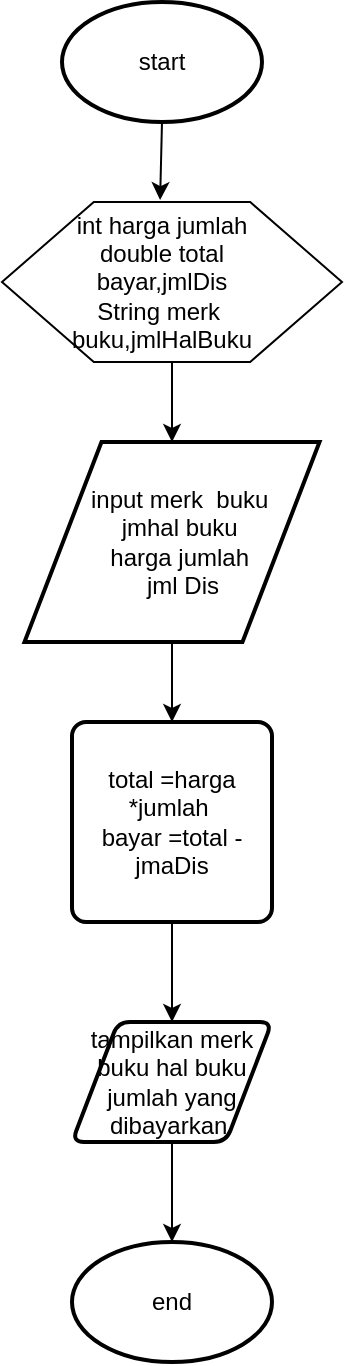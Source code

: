 <mxfile>
    <diagram name="Page-1" id="SzH5ZjHIOKlgQyfLvC_y">
        <mxGraphModel dx="832" dy="475" grid="1" gridSize="10" guides="1" tooltips="1" connect="1" arrows="1" fold="1" page="1" pageScale="1" pageWidth="850" pageHeight="1100" math="0" shadow="0">
            <root>
                <mxCell id="0"/>
                <mxCell id="1" parent="0"/>
                <mxCell id="12" style="edgeStyle=none;html=1;exitX=0.5;exitY=1;exitDx=0;exitDy=0;entryX=0.5;entryY=0;entryDx=0;entryDy=0;" edge="1" parent="1" source="TcskRT-ms2JkNAbtTxXH-2" target="TcskRT-ms2JkNAbtTxXH-3">
                    <mxGeometry relative="1" as="geometry"/>
                </mxCell>
                <mxCell id="TcskRT-ms2JkNAbtTxXH-2" value="" style="verticalLabelPosition=bottom;verticalAlign=top;html=1;shape=hexagon;perimeter=hexagonPerimeter2;arcSize=6;size=0.27;" parent="1" vertex="1">
                    <mxGeometry x="310" y="190" width="170" height="80" as="geometry"/>
                </mxCell>
                <mxCell id="13" style="edgeStyle=none;html=1;exitX=0.5;exitY=1;exitDx=0;exitDy=0;entryX=0.5;entryY=0;entryDx=0;entryDy=0;" edge="1" parent="1" source="TcskRT-ms2JkNAbtTxXH-3" target="TcskRT-ms2JkNAbtTxXH-4">
                    <mxGeometry relative="1" as="geometry"/>
                </mxCell>
                <mxCell id="TcskRT-ms2JkNAbtTxXH-3" value="" style="shape=parallelogram;html=1;strokeWidth=2;perimeter=parallelogramPerimeter;whiteSpace=wrap;rounded=1;arcSize=0;size=0.261;" parent="1" vertex="1">
                    <mxGeometry x="321.25" y="310" width="147.5" height="100" as="geometry"/>
                </mxCell>
                <mxCell id="14" style="edgeStyle=none;html=1;exitX=0.5;exitY=1;exitDx=0;exitDy=0;entryX=0.5;entryY=0;entryDx=0;entryDy=0;" edge="1" parent="1" source="TcskRT-ms2JkNAbtTxXH-4" target="TcskRT-ms2JkNAbtTxXH-5">
                    <mxGeometry relative="1" as="geometry"/>
                </mxCell>
                <mxCell id="TcskRT-ms2JkNAbtTxXH-4" value="total =harga *jumlah&amp;nbsp;&lt;br&gt;bayar =total -jmaDis" style="rounded=1;whiteSpace=wrap;html=1;absoluteArcSize=1;arcSize=14;strokeWidth=2;" parent="1" vertex="1">
                    <mxGeometry x="345" y="450" width="100" height="100" as="geometry"/>
                </mxCell>
                <mxCell id="16" style="edgeStyle=none;html=1;exitX=0.5;exitY=1;exitDx=0;exitDy=0;entryX=0.5;entryY=0;entryDx=0;entryDy=0;entryPerimeter=0;" edge="1" parent="1" source="TcskRT-ms2JkNAbtTxXH-5" target="TcskRT-ms2JkNAbtTxXH-6">
                    <mxGeometry relative="1" as="geometry"/>
                </mxCell>
                <mxCell id="TcskRT-ms2JkNAbtTxXH-5" value="tampilkan merk buku hal buku jumlah yang dibayarkan&amp;nbsp;" style="shape=parallelogram;html=1;strokeWidth=2;perimeter=parallelogramPerimeter;whiteSpace=wrap;rounded=1;arcSize=12;size=0.23;" parent="1" vertex="1">
                    <mxGeometry x="345" y="600" width="100" height="60" as="geometry"/>
                </mxCell>
                <mxCell id="TcskRT-ms2JkNAbtTxXH-6" value="end" style="strokeWidth=2;html=1;shape=mxgraph.flowchart.start_1;whiteSpace=wrap;" parent="1" vertex="1">
                    <mxGeometry x="345" y="710" width="100" height="60" as="geometry"/>
                </mxCell>
                <mxCell id="TcskRT-ms2JkNAbtTxXH-13" style="edgeStyle=orthogonalEdgeStyle;rounded=0;orthogonalLoop=1;jettySize=auto;html=1;exitX=0.5;exitY=1;exitDx=0;exitDy=0;exitPerimeter=0;entryX=0.465;entryY=-0.012;entryDx=0;entryDy=0;entryPerimeter=0;" parent="1" source="TcskRT-ms2JkNAbtTxXH-7" target="TcskRT-ms2JkNAbtTxXH-2" edge="1">
                    <mxGeometry relative="1" as="geometry"/>
                </mxCell>
                <mxCell id="TcskRT-ms2JkNAbtTxXH-7" value="start" style="strokeWidth=2;html=1;shape=mxgraph.flowchart.start_1;whiteSpace=wrap;" parent="1" vertex="1">
                    <mxGeometry x="340" y="90" width="100" height="60" as="geometry"/>
                </mxCell>
                <mxCell id="TcskRT-ms2JkNAbtTxXH-10" value="int harga jumlah double total bayar,jmlDis String merk&amp;nbsp; buku,jmlHalBuku" style="text;html=1;strokeColor=none;fillColor=none;align=center;verticalAlign=middle;whiteSpace=wrap;rounded=0;" parent="1" vertex="1">
                    <mxGeometry x="360" y="225" width="60" height="10" as="geometry"/>
                </mxCell>
                <mxCell id="8" value="input merk&amp;nbsp; buku&amp;nbsp;&lt;br&gt;jmhal buku&amp;nbsp;&lt;br&gt;harga jumlah&amp;nbsp;&lt;br&gt;jml Dis" style="text;html=1;align=center;verticalAlign=middle;resizable=0;points=[];autosize=1;strokeColor=none;fillColor=none;" vertex="1" parent="1">
                    <mxGeometry x="340" y="325" width="120" height="70" as="geometry"/>
                </mxCell>
            </root>
        </mxGraphModel>
    </diagram>
</mxfile>